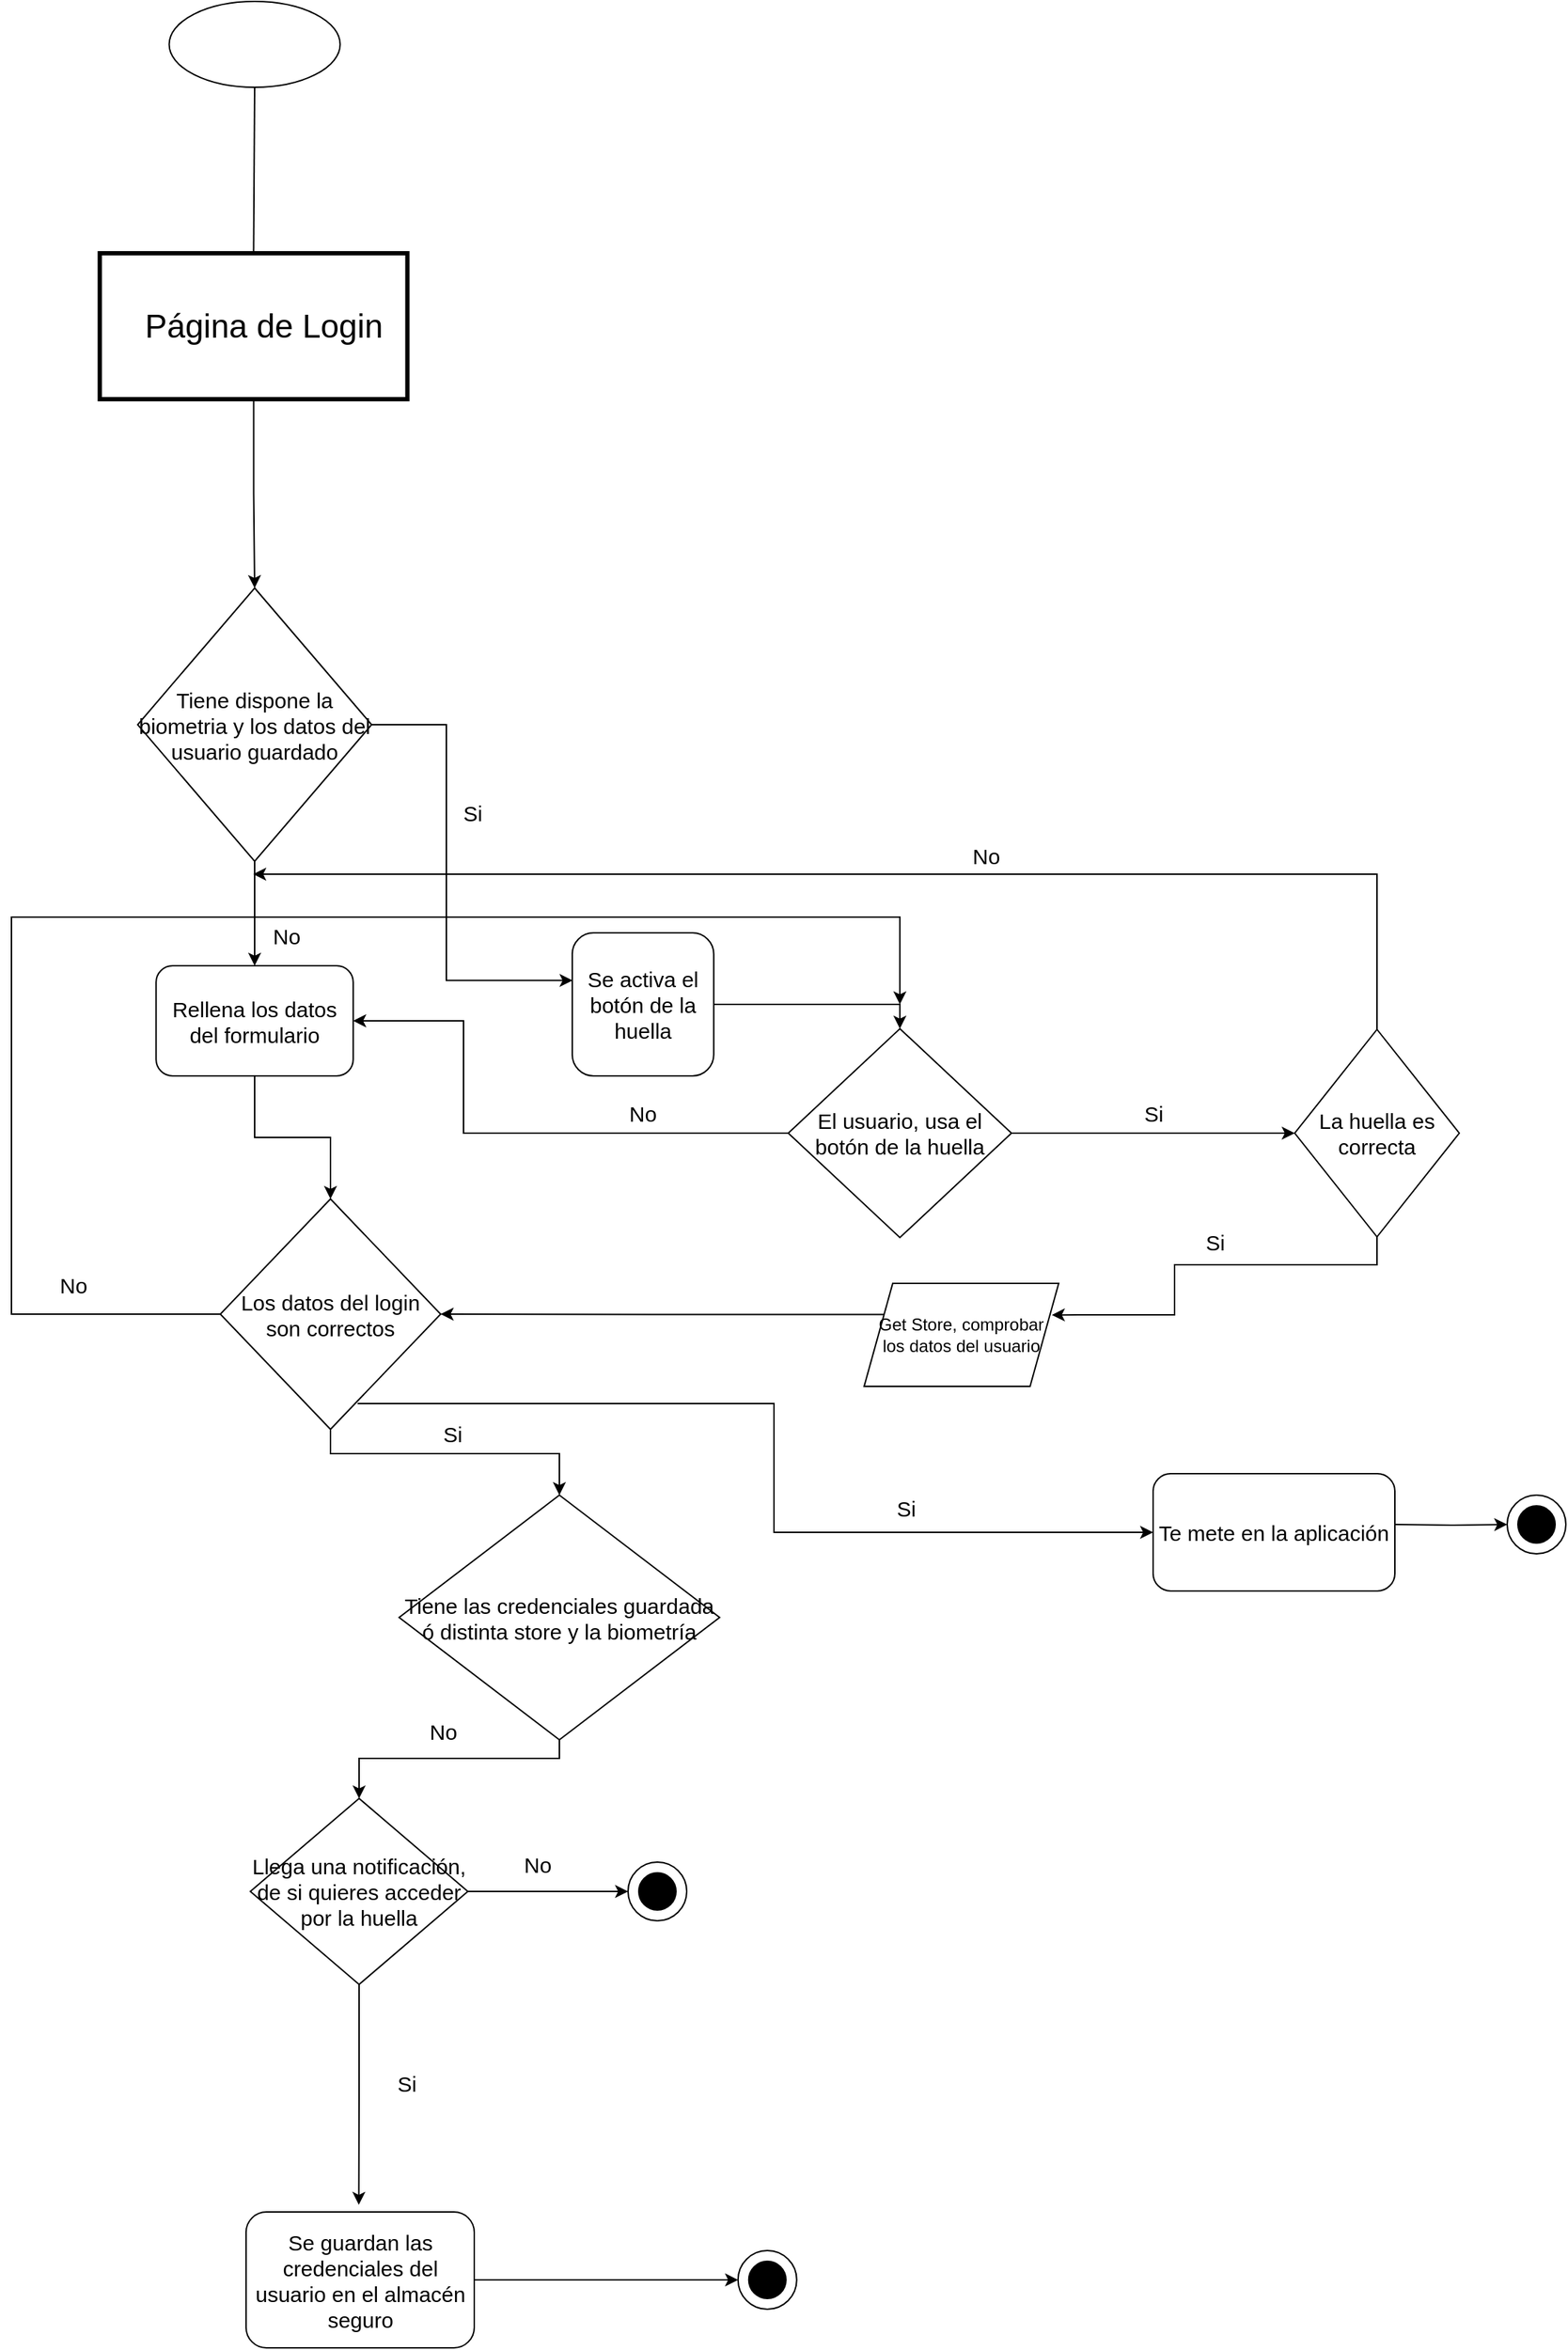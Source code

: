 <mxfile version="22.0.8" type="device">
  <diagram name="Página-1" id="BLd9ssRQLdJdN9mO3VXq">
    <mxGraphModel dx="742" dy="1551" grid="0" gridSize="10" guides="1" tooltips="1" connect="1" arrows="1" fold="1" page="1" pageScale="1" pageWidth="827" pageHeight="1169" math="0" shadow="0">
      <root>
        <mxCell id="0" />
        <mxCell id="1" parent="0" />
        <mxCell id="eOkd-ZiV6jRNgGCran8j-1" value="" style="ellipse;whiteSpace=wrap;html=1;" parent="1" vertex="1">
          <mxGeometry x="173.25" y="-801" width="119.5" height="60" as="geometry" />
        </mxCell>
        <mxCell id="eOkd-ZiV6jRNgGCran8j-5" style="edgeStyle=orthogonalEdgeStyle;rounded=0;orthogonalLoop=1;jettySize=auto;html=1;entryX=0.5;entryY=0;entryDx=0;entryDy=0;exitX=0.5;exitY=1;exitDx=0;exitDy=0;" parent="1" source="61DBjZy_5N-Z6MSdAxQt-9" target="61DBjZy_5N-Z6MSdAxQt-6" edge="1">
          <mxGeometry relative="1" as="geometry">
            <mxPoint x="311.907" y="477.081" as="targetPoint" />
            <Array as="points">
              <mxPoint x="306" y="427" />
            </Array>
            <mxPoint x="232.05" y="323" as="sourcePoint" />
          </mxGeometry>
        </mxCell>
        <mxCell id="eOkd-ZiV6jRNgGCran8j-3" value="" style="rounded=0;whiteSpace=wrap;html=1;strokeWidth=3;" parent="1" vertex="1">
          <mxGeometry x="124.75" y="-625" width="215" height="102" as="geometry" />
        </mxCell>
        <mxCell id="eOkd-ZiV6jRNgGCran8j-4" value="&lt;font style=&quot;font-size: 23px;&quot;&gt;Página de Login&lt;/font&gt;" style="text;html=1;strokeColor=none;fillColor=none;align=center;verticalAlign=middle;whiteSpace=wrap;rounded=0;" parent="1" vertex="1">
          <mxGeometry x="145" y="-589" width="189" height="30" as="geometry" />
        </mxCell>
        <mxCell id="eOkd-ZiV6jRNgGCran8j-14" style="edgeStyle=orthogonalEdgeStyle;rounded=0;orthogonalLoop=1;jettySize=auto;html=1;" parent="1" target="eOkd-ZiV6jRNgGCran8j-15" edge="1">
          <mxGeometry relative="1" as="geometry">
            <mxPoint x="1118" y="418" as="targetPoint" />
            <mxPoint x="1030" y="263.5" as="sourcePoint" />
          </mxGeometry>
        </mxCell>
        <mxCell id="eOkd-ZiV6jRNgGCran8j-15" value="" style="ellipse;whiteSpace=wrap;html=1;aspect=fixed;" parent="1" vertex="1">
          <mxGeometry x="1108.5" y="243" width="41" height="41" as="geometry" />
        </mxCell>
        <mxCell id="eOkd-ZiV6jRNgGCran8j-16" value="" style="ellipse;whiteSpace=wrap;html=1;aspect=fixed;fillColor=#000000;" parent="1" vertex="1">
          <mxGeometry x="1116" y="250.5" width="26" height="26" as="geometry" />
        </mxCell>
        <mxCell id="oui2Xfrn18oqgatSS5Xl-12" style="edgeStyle=orthogonalEdgeStyle;rounded=0;orthogonalLoop=1;jettySize=auto;html=1;exitX=1;exitY=0.5;exitDx=0;exitDy=0;endArrow=classic;endFill=1;entryX=0;entryY=0.5;entryDx=0;entryDy=0;" parent="1" source="eOkd-ZiV6jRNgGCran8j-24" edge="1" target="BCdQUpEJQyKctQ8JoOsP-3">
          <mxGeometry relative="1" as="geometry">
            <mxPoint x="567.88" y="791" as="targetPoint" />
            <mxPoint x="391.88" y="737.484" as="sourcePoint" />
            <Array as="points" />
          </mxGeometry>
        </mxCell>
        <mxCell id="eOkd-ZiV6jRNgGCran8j-24" value="&lt;font style=&quot;font-size: 15px;&quot;&gt;Se guardan las credenciales del usuario en el almacén seguro&lt;/font&gt;" style="rounded=1;whiteSpace=wrap;html=1;" parent="1" vertex="1">
          <mxGeometry x="227" y="744" width="159.5" height="95" as="geometry" />
        </mxCell>
        <mxCell id="QxPlXynxe72Tco_W0ukO-22" value="" style="edgeStyle=orthogonalEdgeStyle;rounded=0;orthogonalLoop=1;jettySize=auto;html=1;exitX=1;exitY=0.5;exitDx=0;exitDy=0;entryX=0;entryY=0.5;entryDx=0;entryDy=0;" parent="1" source="61DBjZy_5N-Z6MSdAxQt-6" target="BCdQUpEJQyKctQ8JoOsP-5" edge="1">
          <mxGeometry relative="1" as="geometry">
            <mxPoint x="489.048" y="520" as="targetPoint" />
            <mxPoint x="373" y="517.5" as="sourcePoint" />
            <Array as="points" />
          </mxGeometry>
        </mxCell>
        <mxCell id="eOkd-ZiV6jRNgGCran8j-22" value="&lt;font style=&quot;font-size: 15px;&quot;&gt;No&lt;/font&gt;" style="text;html=1;strokeColor=none;fillColor=none;align=center;verticalAlign=middle;whiteSpace=wrap;rounded=0;" parent="1" vertex="1">
          <mxGeometry x="401" y="486" width="60" height="30" as="geometry" />
        </mxCell>
        <mxCell id="QxPlXynxe72Tco_W0ukO-24" value="" style="edgeStyle=orthogonalEdgeStyle;rounded=0;orthogonalLoop=1;jettySize=auto;html=1;exitX=0;exitY=0.5;exitDx=0;exitDy=0;endArrow=classic;endFill=1;" parent="1" source="QxPlXynxe72Tco_W0ukO-47" edge="1">
          <mxGeometry relative="1" as="geometry">
            <mxPoint x="684" y="-100" as="targetPoint" />
            <Array as="points">
              <mxPoint x="63" y="117" />
              <mxPoint x="63" y="-161" />
              <mxPoint x="684" y="-161" />
            </Array>
            <mxPoint x="242" y="215" as="sourcePoint" />
          </mxGeometry>
        </mxCell>
        <mxCell id="QxPlXynxe72Tco_W0ukO-29" value="" style="endArrow=none;html=1;rounded=0;entryX=0.5;entryY=1;entryDx=0;entryDy=0;exitX=0.5;exitY=0;exitDx=0;exitDy=0;" parent="1" source="eOkd-ZiV6jRNgGCran8j-3" target="eOkd-ZiV6jRNgGCran8j-1" edge="1">
          <mxGeometry width="50" height="50" relative="1" as="geometry">
            <mxPoint x="239" y="-404" as="sourcePoint" />
            <mxPoint x="239" y="-328" as="targetPoint" />
          </mxGeometry>
        </mxCell>
        <mxCell id="QxPlXynxe72Tco_W0ukO-34" value="" style="edgeStyle=orthogonalEdgeStyle;rounded=0;orthogonalLoop=1;jettySize=auto;html=1;entryX=0.5;entryY=0;entryDx=0;entryDy=0;" parent="1" source="eOkd-ZiV6jRNgGCran8j-3" target="QxPlXynxe72Tco_W0ukO-33" edge="1">
          <mxGeometry relative="1" as="geometry">
            <mxPoint x="337" y="-396" as="targetPoint" />
            <Array as="points" />
            <mxPoint x="236" y="-119" as="sourcePoint" />
          </mxGeometry>
        </mxCell>
        <mxCell id="QxPlXynxe72Tco_W0ukO-35" value="&lt;font style=&quot;font-size: 15px;&quot;&gt;No&lt;/font&gt;" style="text;html=1;align=center;verticalAlign=middle;resizable=0;points=[];autosize=1;strokeColor=none;fillColor=none;" parent="1" vertex="1">
          <mxGeometry x="236" y="-163" width="37" height="30" as="geometry" />
        </mxCell>
        <mxCell id="QxPlXynxe72Tco_W0ukO-36" value="&lt;font style=&quot;font-size: 15px;&quot;&gt;Si&lt;/font&gt;" style="text;html=1;align=center;verticalAlign=middle;resizable=0;points=[];autosize=1;strokeColor=none;fillColor=none;" parent="1" vertex="1">
          <mxGeometry x="369" y="-249" width="32" height="30" as="geometry" />
        </mxCell>
        <mxCell id="QxPlXynxe72Tco_W0ukO-45" value="" style="edgeStyle=orthogonalEdgeStyle;rounded=0;orthogonalLoop=1;jettySize=auto;html=1;entryX=0.002;entryY=0.333;entryDx=0;entryDy=0;exitX=1;exitY=0.5;exitDx=0;exitDy=0;entryPerimeter=0;" parent="1" source="QxPlXynxe72Tco_W0ukO-33" target="oui2Xfrn18oqgatSS5Xl-6" edge="1">
          <mxGeometry relative="1" as="geometry">
            <mxPoint x="314" y="-131" as="sourcePoint" />
            <mxPoint x="460" y="-109.986" as="targetPoint" />
            <Array as="points">
              <mxPoint x="367" y="-295" />
              <mxPoint x="367" y="-117" />
            </Array>
          </mxGeometry>
        </mxCell>
        <mxCell id="QxPlXynxe72Tco_W0ukO-49" value="&lt;font style=&quot;font-size: 15px;&quot;&gt;No&lt;/font&gt;" style="text;html=1;align=center;verticalAlign=middle;resizable=0;points=[];autosize=1;strokeColor=none;fillColor=none;" parent="1" vertex="1">
          <mxGeometry x="87.75" y="81" width="37" height="30" as="geometry" />
        </mxCell>
        <mxCell id="QxPlXynxe72Tco_W0ukO-51" value="&lt;font style=&quot;font-size: 15px;&quot;&gt;Si&lt;/font&gt;" style="text;html=1;align=center;verticalAlign=middle;resizable=0;points=[];autosize=1;strokeColor=none;fillColor=none;" parent="1" vertex="1">
          <mxGeometry x="355" y="185" width="32" height="30" as="geometry" />
        </mxCell>
        <mxCell id="oui2Xfrn18oqgatSS5Xl-3" style="edgeStyle=orthogonalEdgeStyle;rounded=0;orthogonalLoop=1;jettySize=auto;html=1;exitX=0.5;exitY=1;exitDx=0;exitDy=0;entryX=0.5;entryY=0;entryDx=0;entryDy=0;" parent="1" source="61DBjZy_5N-Z6MSdAxQt-3" target="QxPlXynxe72Tco_W0ukO-47" edge="1">
          <mxGeometry relative="1" as="geometry">
            <mxPoint x="229" y="19" as="targetPoint" />
          </mxGeometry>
        </mxCell>
        <mxCell id="QxPlXynxe72Tco_W0ukO-33" value="&lt;div style=&quot;font-size: 15px;&quot;&gt;&lt;font style=&quot;font-size: 15px;&quot;&gt;Tiene dispone la biometria y los datos del usuario guardado&lt;br&gt;&lt;/font&gt;&lt;/div&gt;" style="rhombus;whiteSpace=wrap;html=1;" parent="1" vertex="1">
          <mxGeometry x="151.25" y="-391" width="163.5" height="191" as="geometry" />
        </mxCell>
        <mxCell id="QxPlXynxe72Tco_W0ukO-47" value="&lt;font style=&quot;font-size: 15px;&quot;&gt;Los datos del login son correctos&lt;/font&gt;" style="rhombus;whiteSpace=wrap;html=1;" parent="1" vertex="1">
          <mxGeometry x="209" y="36" width="154" height="161" as="geometry" />
        </mxCell>
        <mxCell id="oui2Xfrn18oqgatSS5Xl-4" value="&lt;font style=&quot;font-size: 15px;&quot;&gt;Te mete en la aplicación&lt;/font&gt;" style="rounded=1;whiteSpace=wrap;html=1;" parent="1" vertex="1">
          <mxGeometry x="861" y="228" width="169" height="82" as="geometry" />
        </mxCell>
        <mxCell id="oui2Xfrn18oqgatSS5Xl-6" value="&lt;font style=&quot;font-size: 15px;&quot;&gt;Se activa el botón de la huella&lt;/font&gt;" style="rounded=1;whiteSpace=wrap;html=1;" parent="1" vertex="1">
          <mxGeometry x="455" y="-150" width="98.88" height="100" as="geometry" />
        </mxCell>
        <mxCell id="oui2Xfrn18oqgatSS5Xl-7" style="edgeStyle=orthogonalEdgeStyle;rounded=0;orthogonalLoop=1;jettySize=auto;html=1;exitX=0;exitY=0.25;exitDx=0;exitDy=0;entryX=1;entryY=0.5;entryDx=0;entryDy=0;" parent="1" source="BCdQUpEJQyKctQ8JoOsP-8" target="QxPlXynxe72Tco_W0ukO-47" edge="1">
          <mxGeometry relative="1" as="geometry">
            <mxPoint x="531" y="20" as="targetPoint" />
          </mxGeometry>
        </mxCell>
        <mxCell id="QvRDGKQe24yFTQVjAHwj-2" value="" style="edgeStyle=orthogonalEdgeStyle;rounded=0;orthogonalLoop=1;jettySize=auto;html=1;exitX=1;exitY=0.5;exitDx=0;exitDy=0;entryX=0.5;entryY=0;entryDx=0;entryDy=0;" parent="1" source="oui2Xfrn18oqgatSS5Xl-6" target="QvRDGKQe24yFTQVjAHwj-1" edge="1">
          <mxGeometry relative="1" as="geometry">
            <mxPoint x="665" y="157" as="targetPoint" />
            <mxPoint x="560" y="-114" as="sourcePoint" />
            <Array as="points">
              <mxPoint x="684" y="-100" />
            </Array>
          </mxGeometry>
        </mxCell>
        <mxCell id="QvRDGKQe24yFTQVjAHwj-3" style="edgeStyle=orthogonalEdgeStyle;rounded=0;orthogonalLoop=1;jettySize=auto;html=1;entryX=1;entryY=0.5;entryDx=0;entryDy=0;exitX=0;exitY=0.5;exitDx=0;exitDy=0;" parent="1" source="QvRDGKQe24yFTQVjAHwj-1" target="61DBjZy_5N-Z6MSdAxQt-3" edge="1">
          <mxGeometry relative="1" as="geometry">
            <mxPoint x="299.0" y="-76" as="targetPoint" />
            <mxPoint x="603.13" y="2.5" as="sourcePoint" />
            <Array as="points">
              <mxPoint x="379" y="-10" />
              <mxPoint x="379" y="-89" />
            </Array>
          </mxGeometry>
        </mxCell>
        <mxCell id="QvRDGKQe24yFTQVjAHwj-4" style="edgeStyle=orthogonalEdgeStyle;rounded=0;orthogonalLoop=1;jettySize=auto;html=1;entryX=0;entryY=0.5;entryDx=0;entryDy=0;" parent="1" source="QvRDGKQe24yFTQVjAHwj-1" target="QvRDGKQe24yFTQVjAHwj-5" edge="1">
          <mxGeometry relative="1" as="geometry">
            <mxPoint x="855" y="-103" as="targetPoint" />
            <Array as="points">
              <mxPoint x="926" y="-10" />
              <mxPoint x="926" y="-10" />
            </Array>
          </mxGeometry>
        </mxCell>
        <mxCell id="QvRDGKQe24yFTQVjAHwj-1" value="&lt;font style=&quot;font-size: 15px;&quot;&gt;El usuario, usa el botón de la huella&lt;/font&gt;" style="rhombus;whiteSpace=wrap;html=1;" parent="1" vertex="1">
          <mxGeometry x="606" y="-83" width="156" height="146" as="geometry" />
        </mxCell>
        <mxCell id="QvRDGKQe24yFTQVjAHwj-16" style="edgeStyle=orthogonalEdgeStyle;rounded=0;orthogonalLoop=1;jettySize=auto;html=1;" parent="1" edge="1">
          <mxGeometry relative="1" as="geometry">
            <mxPoint x="232" y="-191" as="targetPoint" />
            <Array as="points">
              <mxPoint x="1018" y="-191" />
            </Array>
            <mxPoint x="1017.5" y="-76.5" as="sourcePoint" />
          </mxGeometry>
        </mxCell>
        <mxCell id="QvRDGKQe24yFTQVjAHwj-5" value="&lt;font style=&quot;font-size: 15px;&quot;&gt;La huella es correcta&lt;/font&gt;" style="rhombus;whiteSpace=wrap;html=1;" parent="1" vertex="1">
          <mxGeometry x="960" y="-82.5" width="115" height="145" as="geometry" />
        </mxCell>
        <mxCell id="QvRDGKQe24yFTQVjAHwj-8" value="&lt;font style=&quot;font-size: 15px;&quot;&gt;No&lt;/font&gt;" style="text;html=1;align=center;verticalAlign=middle;resizable=0;points=[];autosize=1;strokeColor=none;fillColor=none;" parent="1" vertex="1">
          <mxGeometry x="485.94" y="-39" width="37" height="30" as="geometry" />
        </mxCell>
        <mxCell id="QvRDGKQe24yFTQVjAHwj-9" value="&lt;font style=&quot;font-size: 15px;&quot;&gt;Si&lt;/font&gt;" style="text;html=1;align=center;verticalAlign=middle;resizable=0;points=[];autosize=1;strokeColor=none;fillColor=none;" parent="1" vertex="1">
          <mxGeometry x="845" y="-39" width="32" height="30" as="geometry" />
        </mxCell>
        <mxCell id="QvRDGKQe24yFTQVjAHwj-14" style="edgeStyle=orthogonalEdgeStyle;rounded=0;orthogonalLoop=1;jettySize=auto;html=1;entryX=0;entryY=0.5;entryDx=0;entryDy=0;exitX=0.623;exitY=0.888;exitDx=0;exitDy=0;exitPerimeter=0;" parent="1" source="QxPlXynxe72Tco_W0ukO-47" target="oui2Xfrn18oqgatSS5Xl-4" edge="1">
          <mxGeometry relative="1" as="geometry">
            <Array as="points">
              <mxPoint x="596" y="179" />
              <mxPoint x="596" y="269" />
            </Array>
            <mxPoint x="494.053" y="171.921" as="sourcePoint" />
          </mxGeometry>
        </mxCell>
        <mxCell id="QvRDGKQe24yFTQVjAHwj-15" value="&lt;font style=&quot;font-size: 15px;&quot;&gt;Si&lt;/font&gt;" style="text;html=1;align=center;verticalAlign=middle;resizable=0;points=[];autosize=1;strokeColor=none;fillColor=none;" parent="1" vertex="1">
          <mxGeometry x="672" y="237" width="32" height="30" as="geometry" />
        </mxCell>
        <mxCell id="QvRDGKQe24yFTQVjAHwj-24" value="&lt;font style=&quot;font-size: 15px;&quot;&gt;No&lt;/font&gt;" style="text;html=1;align=center;verticalAlign=middle;resizable=0;points=[];autosize=1;strokeColor=none;fillColor=none;" parent="1" vertex="1">
          <mxGeometry x="725" y="-219" width="37" height="30" as="geometry" />
        </mxCell>
        <mxCell id="QvRDGKQe24yFTQVjAHwj-26" value="&lt;font style=&quot;font-size: 15px;&quot;&gt;Si&lt;/font&gt;" style="text;html=1;align=center;verticalAlign=middle;resizable=0;points=[];autosize=1;strokeColor=none;fillColor=none;" parent="1" vertex="1">
          <mxGeometry x="888" y="51" width="32" height="30" as="geometry" />
        </mxCell>
        <mxCell id="61DBjZy_5N-Z6MSdAxQt-4" value="" style="edgeStyle=orthogonalEdgeStyle;rounded=0;orthogonalLoop=1;jettySize=auto;html=1;exitX=0.5;exitY=1;exitDx=0;exitDy=0;entryX=0.5;entryY=0;entryDx=0;entryDy=0;" parent="1" source="QxPlXynxe72Tco_W0ukO-33" target="61DBjZy_5N-Z6MSdAxQt-3" edge="1">
          <mxGeometry relative="1" as="geometry">
            <mxPoint x="232" y="36" as="targetPoint" />
            <mxPoint x="233" y="-200" as="sourcePoint" />
          </mxGeometry>
        </mxCell>
        <mxCell id="61DBjZy_5N-Z6MSdAxQt-3" value="&lt;font style=&quot;font-size: 15px;&quot;&gt;Rellena los datos del formulario&lt;/font&gt;" style="rounded=1;whiteSpace=wrap;html=1;" parent="1" vertex="1">
          <mxGeometry x="164.12" y="-127" width="137.75" height="77" as="geometry" />
        </mxCell>
        <mxCell id="61DBjZy_5N-Z6MSdAxQt-6" value="&lt;font style=&quot;font-size: 15px;&quot;&gt;Llega una notificación, de si quieres acceder por la huella&lt;/font&gt;" style="rhombus;whiteSpace=wrap;html=1;" parent="1" vertex="1">
          <mxGeometry x="230" y="455" width="152" height="130" as="geometry" />
        </mxCell>
        <mxCell id="61DBjZy_5N-Z6MSdAxQt-10" value="" style="edgeStyle=orthogonalEdgeStyle;rounded=0;orthogonalLoop=1;jettySize=auto;html=1;entryX=0.5;entryY=0;entryDx=0;entryDy=0;exitX=0.5;exitY=1;exitDx=0;exitDy=0;" parent="1" source="QxPlXynxe72Tco_W0ukO-47" target="61DBjZy_5N-Z6MSdAxQt-9" edge="1">
          <mxGeometry relative="1" as="geometry">
            <mxPoint x="306" y="455" as="targetPoint" />
            <Array as="points">
              <mxPoint x="286" y="214" />
              <mxPoint x="446" y="214" />
            </Array>
            <mxPoint x="286" y="197" as="sourcePoint" />
          </mxGeometry>
        </mxCell>
        <mxCell id="61DBjZy_5N-Z6MSdAxQt-9" value="&lt;font style=&quot;font-size: 15px;&quot;&gt;Tiene las credenciales guardada ó distinta store y la biometría &lt;br&gt;&lt;/font&gt;" style="rhombus;whiteSpace=wrap;html=1;" parent="1" vertex="1">
          <mxGeometry x="334" y="243" width="224" height="171" as="geometry" />
        </mxCell>
        <mxCell id="61DBjZy_5N-Z6MSdAxQt-11" value="&lt;font style=&quot;font-size: 15px;&quot;&gt;No&lt;/font&gt;" style="text;html=1;strokeColor=none;fillColor=none;align=center;verticalAlign=middle;whiteSpace=wrap;rounded=0;" parent="1" vertex="1">
          <mxGeometry x="335" y="393" width="60" height="30" as="geometry" />
        </mxCell>
        <mxCell id="BCdQUpEJQyKctQ8JoOsP-1" style="edgeStyle=orthogonalEdgeStyle;rounded=0;orthogonalLoop=1;jettySize=auto;html=1;entryX=0.494;entryY=-0.052;entryDx=0;entryDy=0;entryPerimeter=0;" edge="1" parent="1" source="61DBjZy_5N-Z6MSdAxQt-6" target="eOkd-ZiV6jRNgGCran8j-24">
          <mxGeometry relative="1" as="geometry" />
        </mxCell>
        <mxCell id="BCdQUpEJQyKctQ8JoOsP-2" value="&lt;font style=&quot;font-size: 15px;&quot;&gt;Si&lt;/font&gt;" style="text;html=1;align=center;verticalAlign=middle;resizable=0;points=[];autosize=1;strokeColor=none;fillColor=none;" vertex="1" parent="1">
          <mxGeometry x="323" y="639" width="32" height="30" as="geometry" />
        </mxCell>
        <mxCell id="BCdQUpEJQyKctQ8JoOsP-3" value="" style="ellipse;whiteSpace=wrap;html=1;aspect=fixed;" vertex="1" parent="1">
          <mxGeometry x="570.88" y="771" width="41" height="41" as="geometry" />
        </mxCell>
        <mxCell id="BCdQUpEJQyKctQ8JoOsP-4" value="" style="ellipse;whiteSpace=wrap;html=1;aspect=fixed;fillColor=#000000;" vertex="1" parent="1">
          <mxGeometry x="578.38" y="778.5" width="26" height="26" as="geometry" />
        </mxCell>
        <mxCell id="BCdQUpEJQyKctQ8JoOsP-5" value="" style="ellipse;whiteSpace=wrap;html=1;aspect=fixed;" vertex="1" parent="1">
          <mxGeometry x="494" y="499.5" width="41" height="41" as="geometry" />
        </mxCell>
        <mxCell id="BCdQUpEJQyKctQ8JoOsP-6" value="" style="ellipse;whiteSpace=wrap;html=1;aspect=fixed;fillColor=#000000;" vertex="1" parent="1">
          <mxGeometry x="501.5" y="507" width="26" height="26" as="geometry" />
        </mxCell>
        <mxCell id="BCdQUpEJQyKctQ8JoOsP-9" value="" style="edgeStyle=orthogonalEdgeStyle;rounded=0;orthogonalLoop=1;jettySize=auto;html=1;exitX=0.5;exitY=1;exitDx=0;exitDy=0;entryX=0.965;entryY=0.307;entryDx=0;entryDy=0;entryPerimeter=0;" edge="1" parent="1" source="QvRDGKQe24yFTQVjAHwj-5" target="BCdQUpEJQyKctQ8JoOsP-8">
          <mxGeometry relative="1" as="geometry">
            <mxPoint x="352" y="100" as="targetPoint" />
            <mxPoint x="1018" y="63" as="sourcePoint" />
            <Array as="points">
              <mxPoint x="1018" y="82" />
              <mxPoint x="876" y="82" />
              <mxPoint x="876" y="117" />
              <mxPoint x="809" y="117" />
            </Array>
          </mxGeometry>
        </mxCell>
        <mxCell id="BCdQUpEJQyKctQ8JoOsP-8" value="Get Store, comprobar los datos del usuario" style="shape=parallelogram;perimeter=parallelogramPerimeter;whiteSpace=wrap;html=1;fixedSize=1;" vertex="1" parent="1">
          <mxGeometry x="659" y="95" width="136" height="72" as="geometry" />
        </mxCell>
      </root>
    </mxGraphModel>
  </diagram>
</mxfile>
